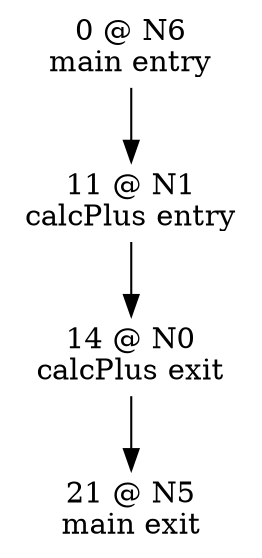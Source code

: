 digraph ARG {
node [style="filled" shape="box" color="white"]
0 [label="0 @ N6\nmain entry\n" id="0"]
11 [label="11 @ N1\ncalcPlus entry\n" id="11"]
14 [label="14 @ N0\ncalcPlus exit\n" id="14"]
21 [label="21 @ N5\nmain exit\n" id="21"]
0 -> 11 []
11 -> 14 []
14 -> 21 []
}
